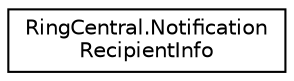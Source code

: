 digraph "Graphical Class Hierarchy"
{
 // LATEX_PDF_SIZE
  edge [fontname="Helvetica",fontsize="10",labelfontname="Helvetica",labelfontsize="10"];
  node [fontname="Helvetica",fontsize="10",shape=record];
  rankdir="LR";
  Node0 [label="RingCentral.Notification\lRecipientInfo",height=0.2,width=0.4,color="black", fillcolor="white", style="filled",URL="$classRingCentral_1_1NotificationRecipientInfo.html",tooltip=" "];
}
